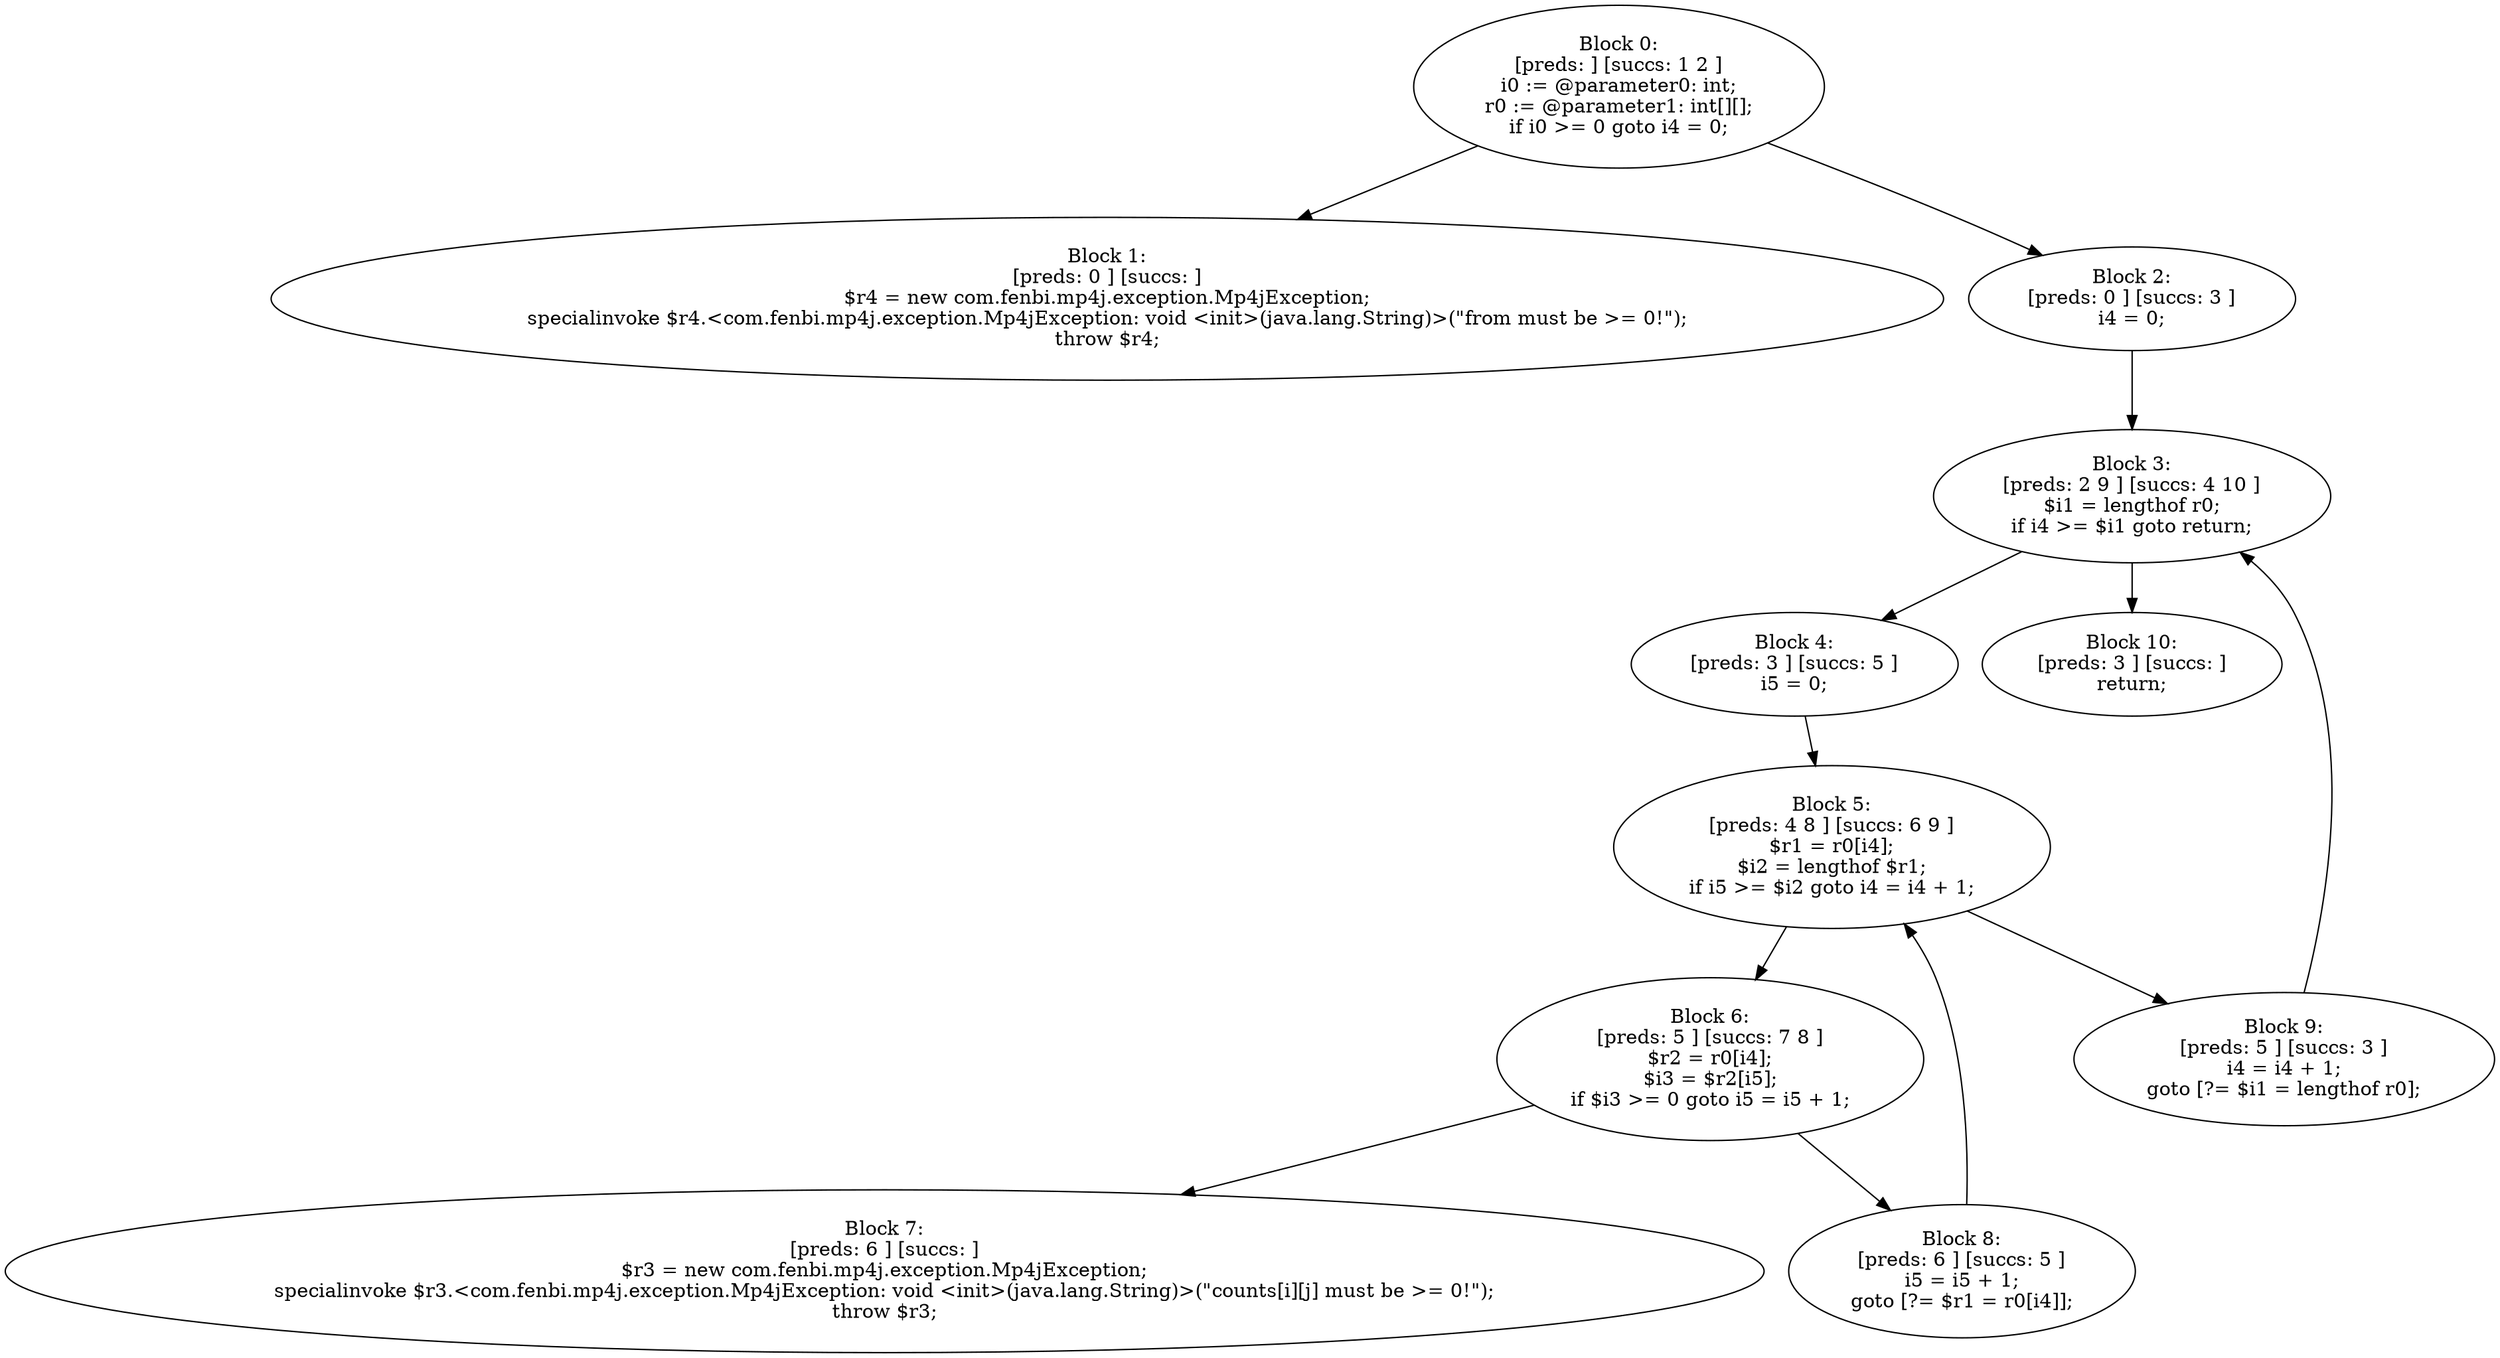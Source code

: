 digraph "unitGraph" {
    "Block 0:
[preds: ] [succs: 1 2 ]
i0 := @parameter0: int;
r0 := @parameter1: int[][];
if i0 >= 0 goto i4 = 0;
"
    "Block 1:
[preds: 0 ] [succs: ]
$r4 = new com.fenbi.mp4j.exception.Mp4jException;
specialinvoke $r4.<com.fenbi.mp4j.exception.Mp4jException: void <init>(java.lang.String)>(\"from must be >= 0!\");
throw $r4;
"
    "Block 2:
[preds: 0 ] [succs: 3 ]
i4 = 0;
"
    "Block 3:
[preds: 2 9 ] [succs: 4 10 ]
$i1 = lengthof r0;
if i4 >= $i1 goto return;
"
    "Block 4:
[preds: 3 ] [succs: 5 ]
i5 = 0;
"
    "Block 5:
[preds: 4 8 ] [succs: 6 9 ]
$r1 = r0[i4];
$i2 = lengthof $r1;
if i5 >= $i2 goto i4 = i4 + 1;
"
    "Block 6:
[preds: 5 ] [succs: 7 8 ]
$r2 = r0[i4];
$i3 = $r2[i5];
if $i3 >= 0 goto i5 = i5 + 1;
"
    "Block 7:
[preds: 6 ] [succs: ]
$r3 = new com.fenbi.mp4j.exception.Mp4jException;
specialinvoke $r3.<com.fenbi.mp4j.exception.Mp4jException: void <init>(java.lang.String)>(\"counts[i][j] must be >= 0!\");
throw $r3;
"
    "Block 8:
[preds: 6 ] [succs: 5 ]
i5 = i5 + 1;
goto [?= $r1 = r0[i4]];
"
    "Block 9:
[preds: 5 ] [succs: 3 ]
i4 = i4 + 1;
goto [?= $i1 = lengthof r0];
"
    "Block 10:
[preds: 3 ] [succs: ]
return;
"
    "Block 0:
[preds: ] [succs: 1 2 ]
i0 := @parameter0: int;
r0 := @parameter1: int[][];
if i0 >= 0 goto i4 = 0;
"->"Block 1:
[preds: 0 ] [succs: ]
$r4 = new com.fenbi.mp4j.exception.Mp4jException;
specialinvoke $r4.<com.fenbi.mp4j.exception.Mp4jException: void <init>(java.lang.String)>(\"from must be >= 0!\");
throw $r4;
";
    "Block 0:
[preds: ] [succs: 1 2 ]
i0 := @parameter0: int;
r0 := @parameter1: int[][];
if i0 >= 0 goto i4 = 0;
"->"Block 2:
[preds: 0 ] [succs: 3 ]
i4 = 0;
";
    "Block 2:
[preds: 0 ] [succs: 3 ]
i4 = 0;
"->"Block 3:
[preds: 2 9 ] [succs: 4 10 ]
$i1 = lengthof r0;
if i4 >= $i1 goto return;
";
    "Block 3:
[preds: 2 9 ] [succs: 4 10 ]
$i1 = lengthof r0;
if i4 >= $i1 goto return;
"->"Block 4:
[preds: 3 ] [succs: 5 ]
i5 = 0;
";
    "Block 3:
[preds: 2 9 ] [succs: 4 10 ]
$i1 = lengthof r0;
if i4 >= $i1 goto return;
"->"Block 10:
[preds: 3 ] [succs: ]
return;
";
    "Block 4:
[preds: 3 ] [succs: 5 ]
i5 = 0;
"->"Block 5:
[preds: 4 8 ] [succs: 6 9 ]
$r1 = r0[i4];
$i2 = lengthof $r1;
if i5 >= $i2 goto i4 = i4 + 1;
";
    "Block 5:
[preds: 4 8 ] [succs: 6 9 ]
$r1 = r0[i4];
$i2 = lengthof $r1;
if i5 >= $i2 goto i4 = i4 + 1;
"->"Block 6:
[preds: 5 ] [succs: 7 8 ]
$r2 = r0[i4];
$i3 = $r2[i5];
if $i3 >= 0 goto i5 = i5 + 1;
";
    "Block 5:
[preds: 4 8 ] [succs: 6 9 ]
$r1 = r0[i4];
$i2 = lengthof $r1;
if i5 >= $i2 goto i4 = i4 + 1;
"->"Block 9:
[preds: 5 ] [succs: 3 ]
i4 = i4 + 1;
goto [?= $i1 = lengthof r0];
";
    "Block 6:
[preds: 5 ] [succs: 7 8 ]
$r2 = r0[i4];
$i3 = $r2[i5];
if $i3 >= 0 goto i5 = i5 + 1;
"->"Block 7:
[preds: 6 ] [succs: ]
$r3 = new com.fenbi.mp4j.exception.Mp4jException;
specialinvoke $r3.<com.fenbi.mp4j.exception.Mp4jException: void <init>(java.lang.String)>(\"counts[i][j] must be >= 0!\");
throw $r3;
";
    "Block 6:
[preds: 5 ] [succs: 7 8 ]
$r2 = r0[i4];
$i3 = $r2[i5];
if $i3 >= 0 goto i5 = i5 + 1;
"->"Block 8:
[preds: 6 ] [succs: 5 ]
i5 = i5 + 1;
goto [?= $r1 = r0[i4]];
";
    "Block 8:
[preds: 6 ] [succs: 5 ]
i5 = i5 + 1;
goto [?= $r1 = r0[i4]];
"->"Block 5:
[preds: 4 8 ] [succs: 6 9 ]
$r1 = r0[i4];
$i2 = lengthof $r1;
if i5 >= $i2 goto i4 = i4 + 1;
";
    "Block 9:
[preds: 5 ] [succs: 3 ]
i4 = i4 + 1;
goto [?= $i1 = lengthof r0];
"->"Block 3:
[preds: 2 9 ] [succs: 4 10 ]
$i1 = lengthof r0;
if i4 >= $i1 goto return;
";
}
